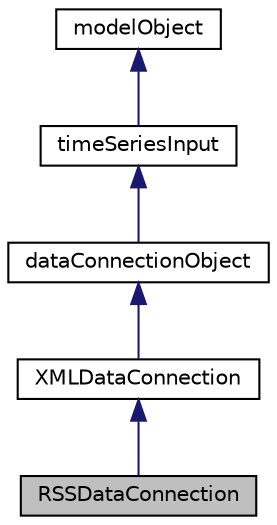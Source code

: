 digraph "RSSDataConnection"
{
 // LATEX_PDF_SIZE
  edge [fontname="Helvetica",fontsize="10",labelfontname="Helvetica",labelfontsize="10"];
  node [fontname="Helvetica",fontsize="10",shape=record];
  Node1 [label="RSSDataConnection",height=0.2,width=0.4,color="black", fillcolor="grey75", style="filled", fontcolor="black",tooltip=" "];
  Node2 -> Node1 [dir="back",color="midnightblue",fontsize="10",style="solid"];
  Node2 [label="XMLDataConnection",height=0.2,width=0.4,color="black", fillcolor="white", style="filled",URL="$classXMLDataConnection.html",tooltip=" "];
  Node3 -> Node2 [dir="back",color="midnightblue",fontsize="10",style="solid"];
  Node3 [label="dataConnectionObject",height=0.2,width=0.4,color="black", fillcolor="white", style="filled",URL="$classdataConnectionObject.html",tooltip=" "];
  Node4 -> Node3 [dir="back",color="midnightblue",fontsize="10",style="solid"];
  Node4 [label="timeSeriesInput",height=0.2,width=0.4,color="black", fillcolor="white", style="filled",URL="$classtimeSeriesInput.html",tooltip=" "];
  Node5 -> Node4 [dir="back",color="midnightblue",fontsize="10",style="solid"];
  Node5 [label="modelObject",height=0.2,width=0.4,color="black", fillcolor="white", style="filled",URL="$classmodelObject.html",tooltip=" "];
}
